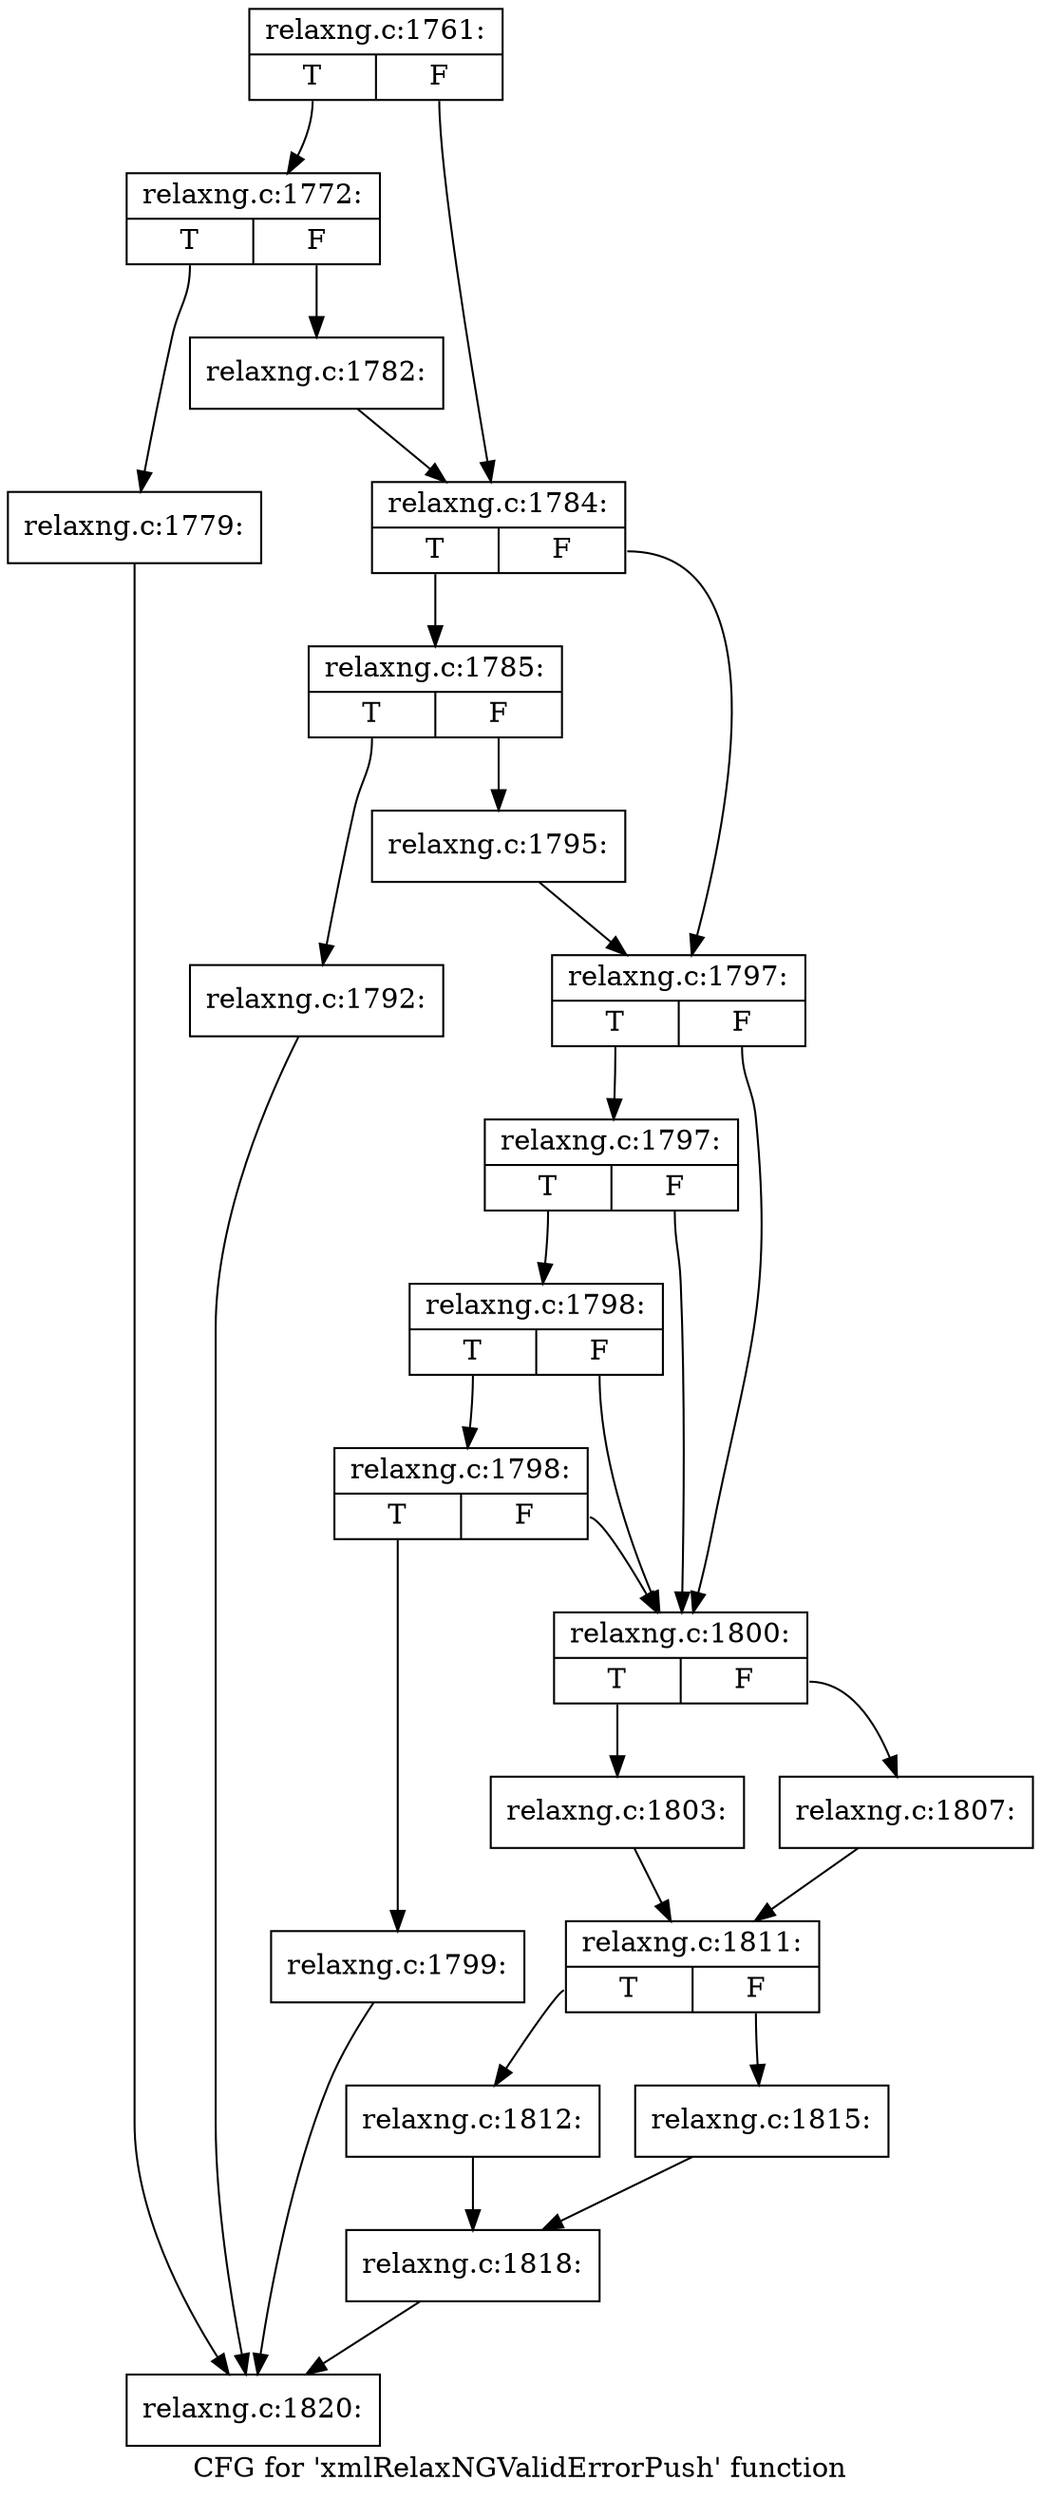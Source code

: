 digraph "CFG for 'xmlRelaxNGValidErrorPush' function" {
	label="CFG for 'xmlRelaxNGValidErrorPush' function";

	Node0x3ecff90 [shape=record,label="{relaxng.c:1761:|{<s0>T|<s1>F}}"];
	Node0x3ecff90:s0 -> Node0x3ed14f0;
	Node0x3ecff90:s1 -> Node0x3ed1540;
	Node0x3ed14f0 [shape=record,label="{relaxng.c:1772:|{<s0>T|<s1>F}}"];
	Node0x3ed14f0:s0 -> Node0x3ed2510;
	Node0x3ed14f0:s1 -> Node0x3ed2560;
	Node0x3ed2510 [shape=record,label="{relaxng.c:1779:}"];
	Node0x3ed2510 -> Node0x3eca830;
	Node0x3ed2560 [shape=record,label="{relaxng.c:1782:}"];
	Node0x3ed2560 -> Node0x3ed1540;
	Node0x3ed1540 [shape=record,label="{relaxng.c:1784:|{<s0>T|<s1>F}}"];
	Node0x3ed1540:s0 -> Node0x3ed3250;
	Node0x3ed1540:s1 -> Node0x3ed32a0;
	Node0x3ed3250 [shape=record,label="{relaxng.c:1785:|{<s0>T|<s1>F}}"];
	Node0x3ed3250:s0 -> Node0x3ed44d0;
	Node0x3ed3250:s1 -> Node0x3ed4520;
	Node0x3ed44d0 [shape=record,label="{relaxng.c:1792:}"];
	Node0x3ed44d0 -> Node0x3eca830;
	Node0x3ed4520 [shape=record,label="{relaxng.c:1795:}"];
	Node0x3ed4520 -> Node0x3ed32a0;
	Node0x3ed32a0 [shape=record,label="{relaxng.c:1797:|{<s0>T|<s1>F}}"];
	Node0x3ed32a0:s0 -> Node0x3ed5760;
	Node0x3ed32a0:s1 -> Node0x3ed5610;
	Node0x3ed5760 [shape=record,label="{relaxng.c:1797:|{<s0>T|<s1>F}}"];
	Node0x3ed5760:s0 -> Node0x3ed56e0;
	Node0x3ed5760:s1 -> Node0x3ed5610;
	Node0x3ed56e0 [shape=record,label="{relaxng.c:1798:|{<s0>T|<s1>F}}"];
	Node0x3ed56e0:s0 -> Node0x3ed5660;
	Node0x3ed56e0:s1 -> Node0x3ed5610;
	Node0x3ed5660 [shape=record,label="{relaxng.c:1798:|{<s0>T|<s1>F}}"];
	Node0x3ed5660:s0 -> Node0x3ed55c0;
	Node0x3ed5660:s1 -> Node0x3ed5610;
	Node0x3ed55c0 [shape=record,label="{relaxng.c:1799:}"];
	Node0x3ed55c0 -> Node0x3eca830;
	Node0x3ed5610 [shape=record,label="{relaxng.c:1800:|{<s0>T|<s1>F}}"];
	Node0x3ed5610:s0 -> Node0x3ed7640;
	Node0x3ed5610:s1 -> Node0x3ed76e0;
	Node0x3ed7640 [shape=record,label="{relaxng.c:1803:}"];
	Node0x3ed7640 -> Node0x3ed7690;
	Node0x3ed76e0 [shape=record,label="{relaxng.c:1807:}"];
	Node0x3ed76e0 -> Node0x3ed7690;
	Node0x3ed7690 [shape=record,label="{relaxng.c:1811:|{<s0>T|<s1>F}}"];
	Node0x3ed7690:s0 -> Node0x3ed8c50;
	Node0x3ed7690:s1 -> Node0x3ed8cf0;
	Node0x3ed8c50 [shape=record,label="{relaxng.c:1812:}"];
	Node0x3ed8c50 -> Node0x3ed8ca0;
	Node0x3ed8cf0 [shape=record,label="{relaxng.c:1815:}"];
	Node0x3ed8cf0 -> Node0x3ed8ca0;
	Node0x3ed8ca0 [shape=record,label="{relaxng.c:1818:}"];
	Node0x3ed8ca0 -> Node0x3eca830;
	Node0x3eca830 [shape=record,label="{relaxng.c:1820:}"];
}

